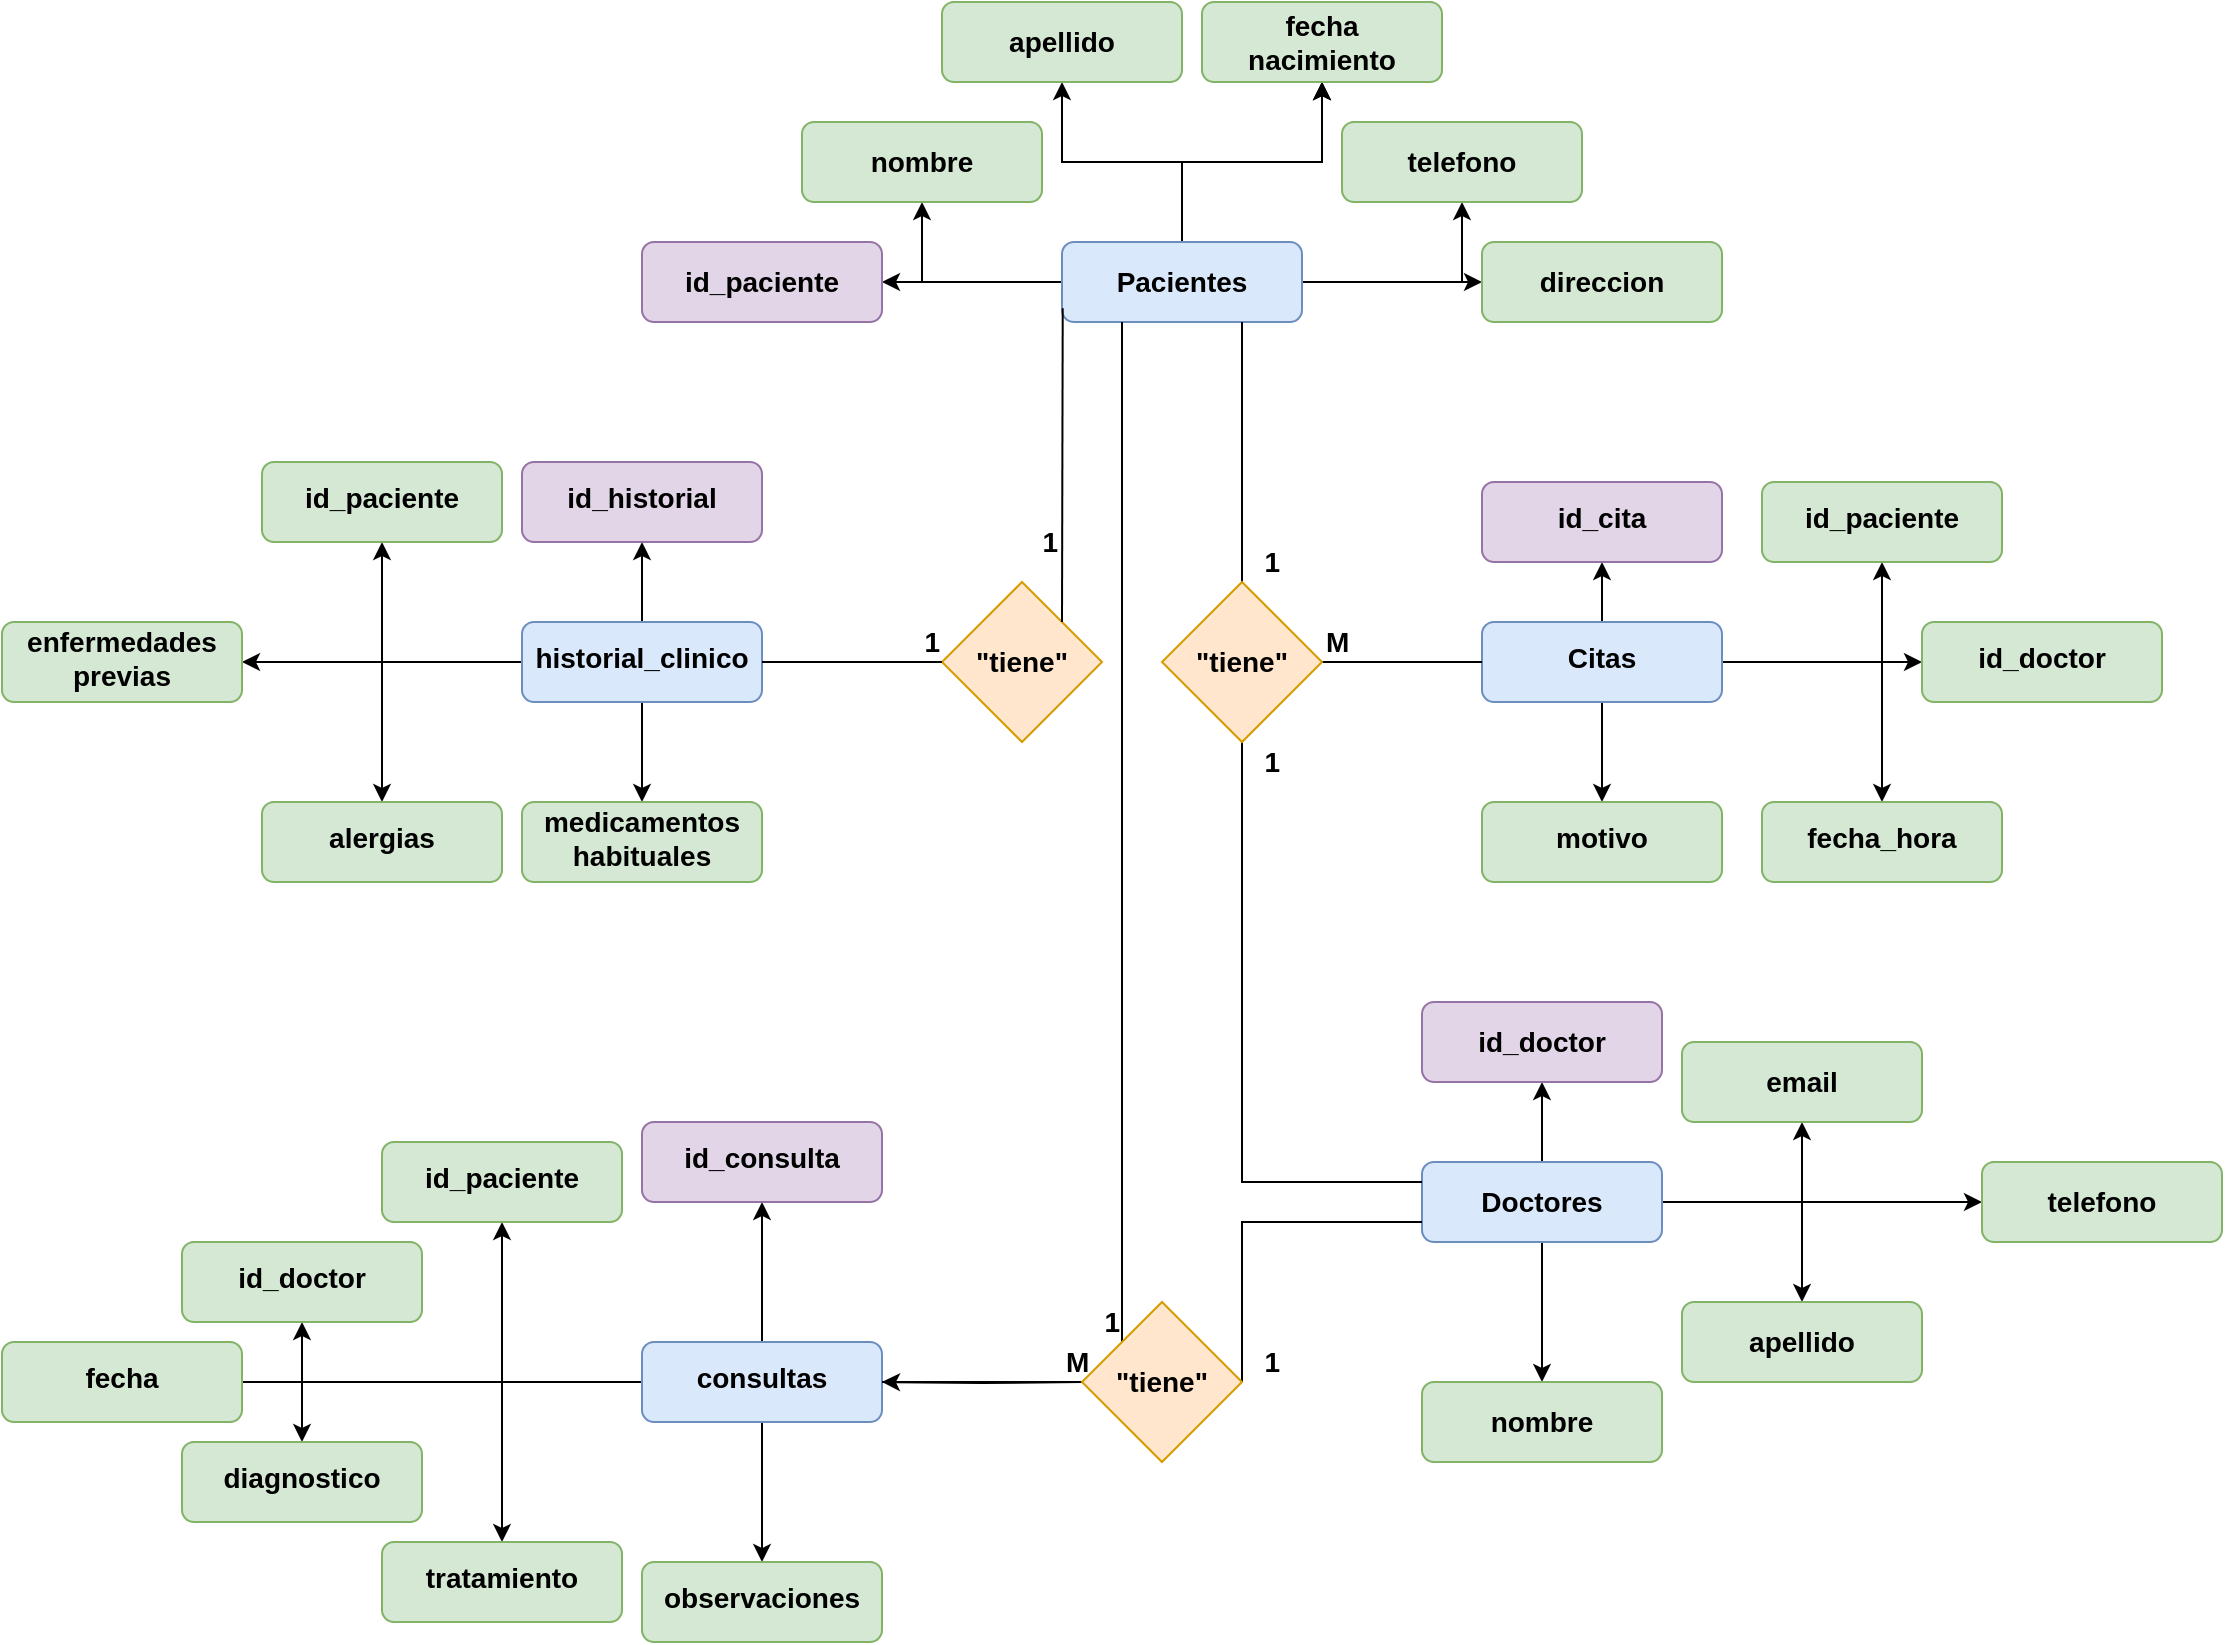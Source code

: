 <mxfile version="24.8.3">
  <diagram id="C5RBs43oDa-KdzZeNtuy" name="Page-1">
    <mxGraphModel dx="1489" dy="944" grid="1" gridSize="10" guides="1" tooltips="1" connect="1" arrows="1" fold="1" page="1" pageScale="1" pageWidth="1200" pageHeight="1920" math="0" shadow="0">
      <root>
        <mxCell id="WIyWlLk6GJQsqaUBKTNV-0" />
        <mxCell id="WIyWlLk6GJQsqaUBKTNV-1" parent="WIyWlLk6GJQsqaUBKTNV-0" />
        <mxCell id="WtuqhDMMWouuSi5TqvXi-1" value="" style="edgeStyle=orthogonalEdgeStyle;rounded=0;orthogonalLoop=1;jettySize=auto;fontStyle=1;fontSize=14;labelBorderColor=none;textShadow=0;html=1;" edge="1" parent="WIyWlLk6GJQsqaUBKTNV-1" source="WIyWlLk6GJQsqaUBKTNV-3" target="WtuqhDMMWouuSi5TqvXi-0">
          <mxGeometry relative="1" as="geometry" />
        </mxCell>
        <mxCell id="WtuqhDMMWouuSi5TqvXi-3" value="" style="edgeStyle=orthogonalEdgeStyle;rounded=0;orthogonalLoop=1;jettySize=auto;fontStyle=1;fontSize=14;labelBorderColor=none;textShadow=0;html=1;" edge="1" parent="WIyWlLk6GJQsqaUBKTNV-1" source="WIyWlLk6GJQsqaUBKTNV-3" target="WtuqhDMMWouuSi5TqvXi-2">
          <mxGeometry relative="1" as="geometry" />
        </mxCell>
        <mxCell id="WtuqhDMMWouuSi5TqvXi-5" value="" style="edgeStyle=orthogonalEdgeStyle;rounded=0;orthogonalLoop=1;jettySize=auto;fontStyle=1;fontSize=14;labelBorderColor=none;textShadow=0;html=1;" edge="1" parent="WIyWlLk6GJQsqaUBKTNV-1" source="WIyWlLk6GJQsqaUBKTNV-3" target="WtuqhDMMWouuSi5TqvXi-4">
          <mxGeometry relative="1" as="geometry" />
        </mxCell>
        <mxCell id="WtuqhDMMWouuSi5TqvXi-7" value="" style="edgeStyle=orthogonalEdgeStyle;rounded=0;orthogonalLoop=1;jettySize=auto;fontStyle=1;fontSize=14;labelBorderColor=none;textShadow=0;html=1;" edge="1" parent="WIyWlLk6GJQsqaUBKTNV-1" source="WIyWlLk6GJQsqaUBKTNV-3" target="WtuqhDMMWouuSi5TqvXi-6">
          <mxGeometry relative="1" as="geometry" />
        </mxCell>
        <mxCell id="WtuqhDMMWouuSi5TqvXi-9" value="" style="edgeStyle=orthogonalEdgeStyle;rounded=0;orthogonalLoop=1;jettySize=auto;fontStyle=1;fontSize=14;labelBorderColor=none;textShadow=0;html=1;" edge="1" parent="WIyWlLk6GJQsqaUBKTNV-1" source="WIyWlLk6GJQsqaUBKTNV-3" target="WtuqhDMMWouuSi5TqvXi-8">
          <mxGeometry relative="1" as="geometry" />
        </mxCell>
        <mxCell id="WtuqhDMMWouuSi5TqvXi-10" value="" style="edgeStyle=orthogonalEdgeStyle;rounded=0;orthogonalLoop=1;jettySize=auto;fontStyle=1;fontSize=14;labelBorderColor=none;textShadow=0;html=1;" edge="1" parent="WIyWlLk6GJQsqaUBKTNV-1" source="WIyWlLk6GJQsqaUBKTNV-3" target="WtuqhDMMWouuSi5TqvXi-8">
          <mxGeometry relative="1" as="geometry" />
        </mxCell>
        <mxCell id="WtuqhDMMWouuSi5TqvXi-11" value="" style="edgeStyle=orthogonalEdgeStyle;rounded=0;orthogonalLoop=1;jettySize=auto;fontStyle=1;fontSize=14;labelBorderColor=none;textShadow=0;html=1;" edge="1" parent="WIyWlLk6GJQsqaUBKTNV-1" source="WIyWlLk6GJQsqaUBKTNV-3" target="WtuqhDMMWouuSi5TqvXi-8">
          <mxGeometry relative="1" as="geometry" />
        </mxCell>
        <mxCell id="WtuqhDMMWouuSi5TqvXi-13" value="" style="edgeStyle=orthogonalEdgeStyle;rounded=0;orthogonalLoop=1;jettySize=auto;fontStyle=1;fontSize=14;labelBorderColor=none;textShadow=0;html=1;" edge="1" parent="WIyWlLk6GJQsqaUBKTNV-1" source="WIyWlLk6GJQsqaUBKTNV-3" target="WtuqhDMMWouuSi5TqvXi-12">
          <mxGeometry relative="1" as="geometry" />
        </mxCell>
        <mxCell id="WIyWlLk6GJQsqaUBKTNV-3" value="Pacientes" style="rounded=1;fontSize=14;glass=0;strokeWidth=1;shadow=0;fillColor=#dae8fc;strokeColor=#6c8ebf;fontStyle=1;labelBorderColor=none;textShadow=0;whiteSpace=wrap;html=1;" parent="WIyWlLk6GJQsqaUBKTNV-1" vertex="1">
          <mxGeometry x="550" y="160" width="120" height="40" as="geometry" />
        </mxCell>
        <mxCell id="WtuqhDMMWouuSi5TqvXi-0" value=" id_paciente" style="rounded=1;fontSize=14;glass=0;strokeWidth=1;shadow=0;fillColor=#e1d5e7;strokeColor=#9673a6;fontStyle=1;labelBorderColor=none;textShadow=0;whiteSpace=wrap;html=1;" vertex="1" parent="WIyWlLk6GJQsqaUBKTNV-1">
          <mxGeometry x="340" y="160" width="120" height="40" as="geometry" />
        </mxCell>
        <mxCell id="WtuqhDMMWouuSi5TqvXi-2" value="nombre" style="rounded=1;fontSize=14;glass=0;strokeWidth=1;shadow=0;fillColor=#d5e8d4;strokeColor=#82b366;fontStyle=1;labelBorderColor=none;textShadow=0;whiteSpace=wrap;html=1;" vertex="1" parent="WIyWlLk6GJQsqaUBKTNV-1">
          <mxGeometry x="420" y="100" width="120" height="40" as="geometry" />
        </mxCell>
        <mxCell id="WtuqhDMMWouuSi5TqvXi-4" value="telefono" style="rounded=1;fontSize=14;glass=0;strokeWidth=1;shadow=0;fillColor=#d5e8d4;strokeColor=#82b366;fontStyle=1;labelBorderColor=none;textShadow=0;whiteSpace=wrap;html=1;" vertex="1" parent="WIyWlLk6GJQsqaUBKTNV-1">
          <mxGeometry x="690" y="100" width="120" height="40" as="geometry" />
        </mxCell>
        <mxCell id="WtuqhDMMWouuSi5TqvXi-6" value="direccion" style="rounded=1;fontSize=14;glass=0;strokeWidth=1;shadow=0;fillColor=#d5e8d4;strokeColor=#82b366;fontStyle=1;labelBorderColor=none;textShadow=0;whiteSpace=wrap;html=1;" vertex="1" parent="WIyWlLk6GJQsqaUBKTNV-1">
          <mxGeometry x="760" y="160" width="120" height="40" as="geometry" />
        </mxCell>
        <mxCell id="WtuqhDMMWouuSi5TqvXi-8" value="fecha&lt;div&gt;nacimiento&lt;/div&gt;" style="rounded=1;fontSize=14;glass=0;strokeWidth=1;shadow=0;fillColor=#d5e8d4;strokeColor=#82b366;fontStyle=1;labelBorderColor=none;textShadow=0;whiteSpace=wrap;html=1;" vertex="1" parent="WIyWlLk6GJQsqaUBKTNV-1">
          <mxGeometry x="620" y="40" width="120" height="40" as="geometry" />
        </mxCell>
        <mxCell id="WtuqhDMMWouuSi5TqvXi-12" value="apellido" style="rounded=1;fontSize=14;glass=0;strokeWidth=1;shadow=0;fillColor=#d5e8d4;strokeColor=#82b366;fontStyle=1;labelBorderColor=none;textShadow=0;whiteSpace=wrap;html=1;" vertex="1" parent="WIyWlLk6GJQsqaUBKTNV-1">
          <mxGeometry x="490" y="40" width="120" height="40" as="geometry" />
        </mxCell>
        <mxCell id="WtuqhDMMWouuSi5TqvXi-22" value="" style="edgeStyle=orthogonalEdgeStyle;rounded=0;orthogonalLoop=1;jettySize=auto;fontStyle=1;fontSize=14;labelBorderColor=none;textShadow=0;html=1;" edge="1" parent="WIyWlLk6GJQsqaUBKTNV-1" source="WtuqhDMMWouuSi5TqvXi-18" target="WtuqhDMMWouuSi5TqvXi-21">
          <mxGeometry relative="1" as="geometry" />
        </mxCell>
        <mxCell id="WtuqhDMMWouuSi5TqvXi-24" value="" style="edgeStyle=orthogonalEdgeStyle;rounded=0;orthogonalLoop=1;jettySize=auto;fontStyle=1;fontSize=14;labelBorderColor=none;textShadow=0;html=1;" edge="1" parent="WIyWlLk6GJQsqaUBKTNV-1" source="WtuqhDMMWouuSi5TqvXi-18" target="WtuqhDMMWouuSi5TqvXi-23">
          <mxGeometry relative="1" as="geometry" />
        </mxCell>
        <mxCell id="WtuqhDMMWouuSi5TqvXi-26" value="" style="edgeStyle=orthogonalEdgeStyle;rounded=0;orthogonalLoop=1;jettySize=auto;fontStyle=1;fontSize=14;labelBorderColor=none;textShadow=0;html=1;" edge="1" parent="WIyWlLk6GJQsqaUBKTNV-1" source="WtuqhDMMWouuSi5TqvXi-18" target="WtuqhDMMWouuSi5TqvXi-25">
          <mxGeometry relative="1" as="geometry" />
        </mxCell>
        <mxCell id="WtuqhDMMWouuSi5TqvXi-28" value="" style="edgeStyle=orthogonalEdgeStyle;rounded=0;orthogonalLoop=1;jettySize=auto;fontStyle=1;fontSize=14;labelBorderColor=none;textShadow=0;html=1;" edge="1" parent="WIyWlLk6GJQsqaUBKTNV-1" source="WtuqhDMMWouuSi5TqvXi-18" target="WtuqhDMMWouuSi5TqvXi-27">
          <mxGeometry relative="1" as="geometry" />
        </mxCell>
        <mxCell id="WtuqhDMMWouuSi5TqvXi-30" value="" style="edgeStyle=orthogonalEdgeStyle;rounded=0;orthogonalLoop=1;jettySize=auto;fontStyle=1;fontSize=14;labelBorderColor=none;textShadow=0;html=1;" edge="1" parent="WIyWlLk6GJQsqaUBKTNV-1" source="WtuqhDMMWouuSi5TqvXi-18" target="WtuqhDMMWouuSi5TqvXi-29">
          <mxGeometry relative="1" as="geometry" />
        </mxCell>
        <mxCell id="WtuqhDMMWouuSi5TqvXi-18" value="Citas" style="rounded=1;fillColor=#dae8fc;strokeColor=#6c8ebf;shadow=0;strokeWidth=1;spacing=6;spacingTop=-4;fontStyle=1;fontSize=14;labelBorderColor=none;textShadow=0;whiteSpace=wrap;html=1;" vertex="1" parent="WIyWlLk6GJQsqaUBKTNV-1">
          <mxGeometry x="760" y="350" width="120" height="40" as="geometry" />
        </mxCell>
        <mxCell id="WtuqhDMMWouuSi5TqvXi-21" value="id_cita" style="rounded=1;fillColor=#e1d5e7;strokeColor=#9673a6;shadow=0;strokeWidth=1;spacing=6;spacingTop=-4;fontStyle=1;fontSize=14;labelBorderColor=none;textShadow=0;whiteSpace=wrap;html=1;" vertex="1" parent="WIyWlLk6GJQsqaUBKTNV-1">
          <mxGeometry x="760" y="280" width="120" height="40" as="geometry" />
        </mxCell>
        <mxCell id="WtuqhDMMWouuSi5TqvXi-23" value="motivo" style="rounded=1;fillColor=#d5e8d4;strokeColor=#82b366;shadow=0;strokeWidth=1;spacing=6;spacingTop=-4;fontStyle=1;fontSize=14;labelBorderColor=none;textShadow=0;whiteSpace=wrap;html=1;" vertex="1" parent="WIyWlLk6GJQsqaUBKTNV-1">
          <mxGeometry x="760" y="440" width="120" height="40" as="geometry" />
        </mxCell>
        <mxCell id="WtuqhDMMWouuSi5TqvXi-25" value="fecha_hora" style="rounded=1;fillColor=#d5e8d4;strokeColor=#82b366;shadow=0;strokeWidth=1;spacing=6;spacingTop=-4;fontStyle=1;fontSize=14;labelBorderColor=none;textShadow=0;whiteSpace=wrap;html=1;" vertex="1" parent="WIyWlLk6GJQsqaUBKTNV-1">
          <mxGeometry x="900" y="440" width="120" height="40" as="geometry" />
        </mxCell>
        <mxCell id="WtuqhDMMWouuSi5TqvXi-27" value="id_doctor" style="rounded=1;fillColor=#d5e8d4;strokeColor=#82b366;shadow=0;strokeWidth=1;spacing=6;spacingTop=-4;fontStyle=1;fontSize=14;labelBorderColor=none;textShadow=0;whiteSpace=wrap;html=1;" vertex="1" parent="WIyWlLk6GJQsqaUBKTNV-1">
          <mxGeometry x="980" y="350" width="120" height="40" as="geometry" />
        </mxCell>
        <mxCell id="WtuqhDMMWouuSi5TqvXi-29" value="id_paciente" style="rounded=1;fillColor=#d5e8d4;strokeColor=#82b366;shadow=0;strokeWidth=1;spacing=6;spacingTop=-4;fontStyle=1;fontSize=14;labelBorderColor=none;textShadow=0;whiteSpace=wrap;html=1;" vertex="1" parent="WIyWlLk6GJQsqaUBKTNV-1">
          <mxGeometry x="900" y="280" width="120" height="40" as="geometry" />
        </mxCell>
        <mxCell id="WtuqhDMMWouuSi5TqvXi-34" value="" style="edgeStyle=orthogonalEdgeStyle;rounded=0;orthogonalLoop=1;jettySize=auto;fontStyle=1;fontSize=14;labelBorderColor=none;textShadow=0;html=1;" edge="1" parent="WIyWlLk6GJQsqaUBKTNV-1" source="WtuqhDMMWouuSi5TqvXi-31" target="WtuqhDMMWouuSi5TqvXi-33">
          <mxGeometry relative="1" as="geometry" />
        </mxCell>
        <mxCell id="WtuqhDMMWouuSi5TqvXi-36" value="" style="edgeStyle=orthogonalEdgeStyle;rounded=0;orthogonalLoop=1;jettySize=auto;fontStyle=1;fontSize=14;labelBorderColor=none;textShadow=0;html=1;" edge="1" parent="WIyWlLk6GJQsqaUBKTNV-1" source="WtuqhDMMWouuSi5TqvXi-31" target="WtuqhDMMWouuSi5TqvXi-35">
          <mxGeometry relative="1" as="geometry" />
        </mxCell>
        <mxCell id="WtuqhDMMWouuSi5TqvXi-38" value="" style="edgeStyle=orthogonalEdgeStyle;rounded=0;orthogonalLoop=1;jettySize=auto;fontStyle=1;fontSize=14;labelBorderColor=none;textShadow=0;html=1;" edge="1" parent="WIyWlLk6GJQsqaUBKTNV-1" source="WtuqhDMMWouuSi5TqvXi-31" target="WtuqhDMMWouuSi5TqvXi-37">
          <mxGeometry relative="1" as="geometry" />
        </mxCell>
        <mxCell id="WtuqhDMMWouuSi5TqvXi-40" value="" style="edgeStyle=orthogonalEdgeStyle;rounded=0;orthogonalLoop=1;jettySize=auto;fontStyle=1;fontSize=14;labelBorderColor=none;textShadow=0;html=1;" edge="1" parent="WIyWlLk6GJQsqaUBKTNV-1" source="WtuqhDMMWouuSi5TqvXi-31" target="WtuqhDMMWouuSi5TqvXi-39">
          <mxGeometry relative="1" as="geometry" />
        </mxCell>
        <mxCell id="WtuqhDMMWouuSi5TqvXi-42" value="" style="edgeStyle=orthogonalEdgeStyle;rounded=0;orthogonalLoop=1;jettySize=auto;fontStyle=1;fontSize=14;labelBorderColor=none;textShadow=0;html=1;" edge="1" parent="WIyWlLk6GJQsqaUBKTNV-1" source="WtuqhDMMWouuSi5TqvXi-31" target="WtuqhDMMWouuSi5TqvXi-41">
          <mxGeometry relative="1" as="geometry" />
        </mxCell>
        <mxCell id="WtuqhDMMWouuSi5TqvXi-31" value="historial_clinico" style="rounded=1;fillColor=#dae8fc;strokeColor=#6c8ebf;shadow=0;strokeWidth=1;spacing=6;spacingTop=-4;fontStyle=1;fontSize=14;labelBorderColor=none;textShadow=0;whiteSpace=wrap;html=1;" vertex="1" parent="WIyWlLk6GJQsqaUBKTNV-1">
          <mxGeometry x="280" y="350" width="120" height="40" as="geometry" />
        </mxCell>
        <mxCell id="WtuqhDMMWouuSi5TqvXi-33" value="id_historial" style="rounded=1;fillColor=#e1d5e7;strokeColor=#9673a6;shadow=0;strokeWidth=1;spacing=6;spacingTop=-4;fontStyle=1;fontSize=14;labelBorderColor=none;textShadow=0;whiteSpace=wrap;html=1;" vertex="1" parent="WIyWlLk6GJQsqaUBKTNV-1">
          <mxGeometry x="280" y="270" width="120" height="40" as="geometry" />
        </mxCell>
        <mxCell id="WtuqhDMMWouuSi5TqvXi-35" value="id_paciente" style="rounded=1;fillColor=#d5e8d4;strokeColor=#82b366;shadow=0;strokeWidth=1;spacing=6;spacingTop=-4;fontStyle=1;fontSize=14;labelBorderColor=none;textShadow=0;whiteSpace=wrap;html=1;" vertex="1" parent="WIyWlLk6GJQsqaUBKTNV-1">
          <mxGeometry x="150" y="270" width="120" height="40" as="geometry" />
        </mxCell>
        <mxCell id="WtuqhDMMWouuSi5TqvXi-37" value="alergias" style="rounded=1;fillColor=#d5e8d4;strokeColor=#82b366;shadow=0;strokeWidth=1;spacing=6;spacingTop=-4;fontStyle=1;fontSize=14;labelBorderColor=none;textShadow=0;whiteSpace=wrap;html=1;" vertex="1" parent="WIyWlLk6GJQsqaUBKTNV-1">
          <mxGeometry x="150" y="440" width="120" height="40" as="geometry" />
        </mxCell>
        <mxCell id="WtuqhDMMWouuSi5TqvXi-39" value="medicamentos&lt;br&gt;habituales" style="rounded=1;fillColor=#d5e8d4;strokeColor=#82b366;shadow=0;strokeWidth=1;spacing=6;spacingTop=-4;fontStyle=1;fontSize=14;labelBorderColor=none;textShadow=0;whiteSpace=wrap;html=1;" vertex="1" parent="WIyWlLk6GJQsqaUBKTNV-1">
          <mxGeometry x="280" y="440" width="120" height="40" as="geometry" />
        </mxCell>
        <mxCell id="WtuqhDMMWouuSi5TqvXi-41" value="enfermedades&lt;br&gt;previas" style="rounded=1;fillColor=#d5e8d4;strokeColor=#82b366;shadow=0;strokeWidth=1;spacing=6;spacingTop=-4;fontStyle=1;fontSize=14;labelBorderColor=none;textShadow=0;whiteSpace=wrap;html=1;" vertex="1" parent="WIyWlLk6GJQsqaUBKTNV-1">
          <mxGeometry x="20" y="350" width="120" height="40" as="geometry" />
        </mxCell>
        <mxCell id="WtuqhDMMWouuSi5TqvXi-46" value="" style="edgeStyle=orthogonalEdgeStyle;rounded=0;orthogonalLoop=1;jettySize=auto;fontStyle=1;fontSize=14;labelBorderColor=none;textShadow=0;html=1;" edge="1" parent="WIyWlLk6GJQsqaUBKTNV-1" source="WtuqhDMMWouuSi5TqvXi-43" target="WtuqhDMMWouuSi5TqvXi-45">
          <mxGeometry relative="1" as="geometry" />
        </mxCell>
        <mxCell id="WtuqhDMMWouuSi5TqvXi-48" value="" style="edgeStyle=orthogonalEdgeStyle;rounded=0;orthogonalLoop=1;jettySize=auto;fontStyle=1;fontSize=14;labelBorderColor=none;textShadow=0;html=1;" edge="1" parent="WIyWlLk6GJQsqaUBKTNV-1" source="WtuqhDMMWouuSi5TqvXi-43" target="WtuqhDMMWouuSi5TqvXi-47">
          <mxGeometry relative="1" as="geometry" />
        </mxCell>
        <mxCell id="WtuqhDMMWouuSi5TqvXi-50" value="" style="edgeStyle=orthogonalEdgeStyle;rounded=0;orthogonalLoop=1;jettySize=auto;fontStyle=1;fontSize=14;labelBorderColor=none;textShadow=0;html=1;" edge="1" parent="WIyWlLk6GJQsqaUBKTNV-1" source="WtuqhDMMWouuSi5TqvXi-43" target="WtuqhDMMWouuSi5TqvXi-49">
          <mxGeometry relative="1" as="geometry" />
        </mxCell>
        <mxCell id="WtuqhDMMWouuSi5TqvXi-53" value="" style="edgeStyle=orthogonalEdgeStyle;rounded=0;orthogonalLoop=1;jettySize=auto;fontStyle=1;fontSize=14;labelBorderColor=none;textShadow=0;html=1;" edge="1" parent="WIyWlLk6GJQsqaUBKTNV-1" source="WtuqhDMMWouuSi5TqvXi-43" target="WtuqhDMMWouuSi5TqvXi-52">
          <mxGeometry relative="1" as="geometry" />
        </mxCell>
        <mxCell id="WtuqhDMMWouuSi5TqvXi-55" value="" style="edgeStyle=orthogonalEdgeStyle;rounded=0;orthogonalLoop=1;jettySize=auto;fontStyle=1;fontSize=14;labelBorderColor=none;textShadow=0;html=1;" edge="1" parent="WIyWlLk6GJQsqaUBKTNV-1" source="WtuqhDMMWouuSi5TqvXi-43" target="WtuqhDMMWouuSi5TqvXi-54">
          <mxGeometry relative="1" as="geometry" />
        </mxCell>
        <mxCell id="WtuqhDMMWouuSi5TqvXi-57" value="" style="edgeStyle=orthogonalEdgeStyle;rounded=0;orthogonalLoop=1;jettySize=auto;fontStyle=1;fontSize=14;labelBorderColor=none;textShadow=0;html=1;" edge="1" parent="WIyWlLk6GJQsqaUBKTNV-1" source="WtuqhDMMWouuSi5TqvXi-43" target="WtuqhDMMWouuSi5TqvXi-56">
          <mxGeometry relative="1" as="geometry" />
        </mxCell>
        <mxCell id="WtuqhDMMWouuSi5TqvXi-59" value="" style="edgeStyle=orthogonalEdgeStyle;rounded=0;orthogonalLoop=1;jettySize=auto;fontStyle=1;fontSize=14;labelBorderColor=none;textShadow=0;html=1;" edge="1" parent="WIyWlLk6GJQsqaUBKTNV-1" source="WtuqhDMMWouuSi5TqvXi-43">
          <mxGeometry relative="1" as="geometry">
            <mxPoint x="120" y="730" as="targetPoint" />
          </mxGeometry>
        </mxCell>
        <mxCell id="WtuqhDMMWouuSi5TqvXi-43" value="consultas" style="rounded=1;shadow=0;strokeWidth=1;spacing=6;spacingTop=-4;fillColor=#dae8fc;strokeColor=#6c8ebf;fontStyle=1;fontSize=14;labelBorderColor=none;textShadow=0;whiteSpace=wrap;html=1;" vertex="1" parent="WIyWlLk6GJQsqaUBKTNV-1">
          <mxGeometry x="340" y="710" width="120" height="40" as="geometry" />
        </mxCell>
        <mxCell id="WtuqhDMMWouuSi5TqvXi-45" value="id_doctor" style="rounded=1;shadow=0;strokeWidth=1;spacing=6;spacingTop=-4;fillColor=#d5e8d4;strokeColor=#82b366;fontStyle=1;fontSize=14;labelBorderColor=none;textShadow=0;whiteSpace=wrap;html=1;" vertex="1" parent="WIyWlLk6GJQsqaUBKTNV-1">
          <mxGeometry x="110" y="660" width="120" height="40" as="geometry" />
        </mxCell>
        <mxCell id="WtuqhDMMWouuSi5TqvXi-47" value="id_paciente" style="rounded=1;shadow=0;strokeWidth=1;spacing=6;spacingTop=-4;fillColor=#d5e8d4;strokeColor=#82b366;fontStyle=1;fontSize=14;labelBorderColor=none;textShadow=0;whiteSpace=wrap;html=1;" vertex="1" parent="WIyWlLk6GJQsqaUBKTNV-1">
          <mxGeometry x="210" y="610" width="120" height="40" as="geometry" />
        </mxCell>
        <mxCell id="WtuqhDMMWouuSi5TqvXi-49" value="tratamiento" style="rounded=1;shadow=0;strokeWidth=1;spacing=6;spacingTop=-4;fillColor=#d5e8d4;strokeColor=#82b366;fontStyle=1;fontSize=14;labelBorderColor=none;textShadow=0;whiteSpace=wrap;html=1;" vertex="1" parent="WIyWlLk6GJQsqaUBKTNV-1">
          <mxGeometry x="210" y="810" width="120" height="40" as="geometry" />
        </mxCell>
        <mxCell id="WtuqhDMMWouuSi5TqvXi-52" value="diagnostico" style="rounded=1;shadow=0;strokeWidth=1;spacing=6;spacingTop=-4;fillColor=#d5e8d4;strokeColor=#82b366;fontStyle=1;fontSize=14;labelBorderColor=none;textShadow=0;whiteSpace=wrap;html=1;" vertex="1" parent="WIyWlLk6GJQsqaUBKTNV-1">
          <mxGeometry x="110" y="760" width="120" height="40" as="geometry" />
        </mxCell>
        <mxCell id="WtuqhDMMWouuSi5TqvXi-54" value="observaciones" style="rounded=1;shadow=0;strokeWidth=1;spacing=6;spacingTop=-4;fillColor=#d5e8d4;strokeColor=#82b366;fontStyle=1;fontSize=14;labelBorderColor=none;textShadow=0;whiteSpace=wrap;html=1;" vertex="1" parent="WIyWlLk6GJQsqaUBKTNV-1">
          <mxGeometry x="340" y="820" width="120" height="40" as="geometry" />
        </mxCell>
        <mxCell id="WtuqhDMMWouuSi5TqvXi-56" value="id_consulta" style="rounded=1;shadow=0;strokeWidth=1;spacing=6;spacingTop=-4;fillColor=#e1d5e7;strokeColor=#9673a6;fontStyle=1;fontSize=14;labelBorderColor=none;textShadow=0;whiteSpace=wrap;html=1;" vertex="1" parent="WIyWlLk6GJQsqaUBKTNV-1">
          <mxGeometry x="340" y="600" width="120" height="40" as="geometry" />
        </mxCell>
        <mxCell id="WtuqhDMMWouuSi5TqvXi-58" value="fecha" style="rounded=1;shadow=0;strokeWidth=1;spacing=6;spacingTop=-4;fillColor=#d5e8d4;strokeColor=#82b366;fontStyle=1;fontSize=14;labelBorderColor=none;textShadow=0;whiteSpace=wrap;html=1;" vertex="1" parent="WIyWlLk6GJQsqaUBKTNV-1">
          <mxGeometry x="20" y="710" width="120" height="40" as="geometry" />
        </mxCell>
        <mxCell id="WtuqhDMMWouuSi5TqvXi-61" value="" style="endArrow=none;rounded=0;exitX=0.75;exitY=1;exitDx=0;exitDy=0;entryX=0.5;entryY=0;entryDx=0;entryDy=0;fontStyle=1;fontSize=14;labelBorderColor=none;textShadow=0;html=1;" edge="1" parent="WIyWlLk6GJQsqaUBKTNV-1" source="WIyWlLk6GJQsqaUBKTNV-3" target="WtuqhDMMWouuSi5TqvXi-103">
          <mxGeometry relative="1" as="geometry">
            <mxPoint x="620" y="240" as="sourcePoint" />
            <mxPoint x="660" y="310" as="targetPoint" />
          </mxGeometry>
        </mxCell>
        <mxCell id="WtuqhDMMWouuSi5TqvXi-62" value="1" style="resizable=0;whiteSpace=wrap;align=right;verticalAlign=bottom;fontStyle=1;fontSize=14;labelBorderColor=none;textShadow=0;html=1;" connectable="0" vertex="1" parent="WtuqhDMMWouuSi5TqvXi-61">
          <mxGeometry x="1" relative="1" as="geometry">
            <mxPoint x="20" as="offset" />
          </mxGeometry>
        </mxCell>
        <mxCell id="WtuqhDMMWouuSi5TqvXi-63" value="" style="endArrow=none;rounded=0;entryX=0;entryY=0.5;entryDx=0;entryDy=0;exitX=1;exitY=0.5;exitDx=0;exitDy=0;fontStyle=1;fontSize=14;labelBorderColor=none;textShadow=0;html=1;" edge="1" parent="WIyWlLk6GJQsqaUBKTNV-1" source="WtuqhDMMWouuSi5TqvXi-103" target="WtuqhDMMWouuSi5TqvXi-18">
          <mxGeometry relative="1" as="geometry">
            <mxPoint x="690" y="370" as="sourcePoint" />
            <mxPoint x="670" y="410" as="targetPoint" />
          </mxGeometry>
        </mxCell>
        <mxCell id="WtuqhDMMWouuSi5TqvXi-64" value="M" style="resizable=0;whiteSpace=wrap;align=left;verticalAlign=bottom;fontStyle=1;fontSize=14;labelBorderColor=none;textShadow=0;html=1;" connectable="0" vertex="1" parent="WtuqhDMMWouuSi5TqvXi-63">
          <mxGeometry x="-1" relative="1" as="geometry" />
        </mxCell>
        <mxCell id="WtuqhDMMWouuSi5TqvXi-66" value="" style="edgeStyle=orthogonalEdgeStyle;rounded=0;orthogonalLoop=1;jettySize=auto;fontStyle=1;fontSize=14;labelBorderColor=none;textShadow=0;html=1;" edge="1" parent="WIyWlLk6GJQsqaUBKTNV-1" source="WtuqhDMMWouuSi5TqvXi-74" target="WtuqhDMMWouuSi5TqvXi-75">
          <mxGeometry relative="1" as="geometry" />
        </mxCell>
        <mxCell id="WtuqhDMMWouuSi5TqvXi-67" value="" style="edgeStyle=orthogonalEdgeStyle;rounded=0;orthogonalLoop=1;jettySize=auto;fontStyle=1;fontSize=14;labelBorderColor=none;textShadow=0;html=1;" edge="1" parent="WIyWlLk6GJQsqaUBKTNV-1" source="WtuqhDMMWouuSi5TqvXi-74" target="WtuqhDMMWouuSi5TqvXi-76">
          <mxGeometry relative="1" as="geometry" />
        </mxCell>
        <mxCell id="WtuqhDMMWouuSi5TqvXi-68" value="" style="edgeStyle=orthogonalEdgeStyle;rounded=0;orthogonalLoop=1;jettySize=auto;fontStyle=1;fontSize=14;labelBorderColor=none;textShadow=0;html=1;" edge="1" parent="WIyWlLk6GJQsqaUBKTNV-1" source="WtuqhDMMWouuSi5TqvXi-74" target="WtuqhDMMWouuSi5TqvXi-77">
          <mxGeometry relative="1" as="geometry" />
        </mxCell>
        <mxCell id="WtuqhDMMWouuSi5TqvXi-69" value="" style="edgeStyle=orthogonalEdgeStyle;rounded=0;orthogonalLoop=1;jettySize=auto;fontStyle=1;fontSize=14;labelBorderColor=none;textShadow=0;html=1;" edge="1" parent="WIyWlLk6GJQsqaUBKTNV-1" source="WtuqhDMMWouuSi5TqvXi-74" target="WtuqhDMMWouuSi5TqvXi-78">
          <mxGeometry relative="1" as="geometry" />
        </mxCell>
        <mxCell id="WtuqhDMMWouuSi5TqvXi-73" value="" style="edgeStyle=orthogonalEdgeStyle;rounded=0;orthogonalLoop=1;jettySize=auto;fontStyle=1;fontSize=14;labelBorderColor=none;textShadow=0;html=1;" edge="1" parent="WIyWlLk6GJQsqaUBKTNV-1" source="WtuqhDMMWouuSi5TqvXi-74" target="WtuqhDMMWouuSi5TqvXi-80">
          <mxGeometry relative="1" as="geometry" />
        </mxCell>
        <mxCell id="WtuqhDMMWouuSi5TqvXi-74" value="Doctores" style="rounded=1;fontSize=14;glass=0;strokeWidth=1;shadow=0;fillColor=#dae8fc;strokeColor=#6c8ebf;fontStyle=1;labelBorderColor=none;textShadow=0;whiteSpace=wrap;html=1;" vertex="1" parent="WIyWlLk6GJQsqaUBKTNV-1">
          <mxGeometry x="730" y="620" width="120" height="40" as="geometry" />
        </mxCell>
        <mxCell id="WtuqhDMMWouuSi5TqvXi-75" value=" id_doctor" style="rounded=1;fontSize=14;glass=0;strokeWidth=1;shadow=0;fillColor=#e1d5e7;strokeColor=#9673a6;fontStyle=1;labelBorderColor=none;textShadow=0;whiteSpace=wrap;html=1;" vertex="1" parent="WIyWlLk6GJQsqaUBKTNV-1">
          <mxGeometry x="730" y="540" width="120" height="40" as="geometry" />
        </mxCell>
        <mxCell id="WtuqhDMMWouuSi5TqvXi-76" value="nombre" style="rounded=1;fontSize=14;glass=0;strokeWidth=1;shadow=0;fillColor=#d5e8d4;strokeColor=#82b366;fontStyle=1;labelBorderColor=none;textShadow=0;whiteSpace=wrap;html=1;" vertex="1" parent="WIyWlLk6GJQsqaUBKTNV-1">
          <mxGeometry x="730" y="730" width="120" height="40" as="geometry" />
        </mxCell>
        <mxCell id="WtuqhDMMWouuSi5TqvXi-77" value="telefono" style="rounded=1;fontSize=14;glass=0;strokeWidth=1;shadow=0;fillColor=#d5e8d4;strokeColor=#82b366;fontStyle=1;labelBorderColor=none;textShadow=0;whiteSpace=wrap;html=1;" vertex="1" parent="WIyWlLk6GJQsqaUBKTNV-1">
          <mxGeometry x="1010" y="620" width="120" height="40" as="geometry" />
        </mxCell>
        <mxCell id="WtuqhDMMWouuSi5TqvXi-78" value="email" style="rounded=1;fontSize=14;glass=0;strokeWidth=1;shadow=0;fillColor=#d5e8d4;strokeColor=#82b366;fontStyle=1;labelBorderColor=none;textShadow=0;whiteSpace=wrap;html=1;" vertex="1" parent="WIyWlLk6GJQsqaUBKTNV-1">
          <mxGeometry x="860" y="560" width="120" height="40" as="geometry" />
        </mxCell>
        <mxCell id="WtuqhDMMWouuSi5TqvXi-80" value="apellido" style="rounded=1;fontSize=14;glass=0;strokeWidth=1;shadow=0;fillColor=#d5e8d4;strokeColor=#82b366;fontStyle=1;labelBorderColor=none;textShadow=0;whiteSpace=wrap;html=1;" vertex="1" parent="WIyWlLk6GJQsqaUBKTNV-1">
          <mxGeometry x="860" y="690" width="120" height="40" as="geometry" />
        </mxCell>
        <mxCell id="WtuqhDMMWouuSi5TqvXi-85" value="" style="endArrow=none;rounded=0;exitX=0;exitY=0.25;exitDx=0;exitDy=0;entryX=0.5;entryY=1;entryDx=0;entryDy=0;fontStyle=1;fontSize=14;labelBorderColor=none;textShadow=0;html=1;" edge="1" parent="WIyWlLk6GJQsqaUBKTNV-1" source="WtuqhDMMWouuSi5TqvXi-74" target="WtuqhDMMWouuSi5TqvXi-103">
          <mxGeometry relative="1" as="geometry">
            <mxPoint x="720" y="640" as="sourcePoint" />
            <mxPoint x="660" y="440" as="targetPoint" />
            <Array as="points">
              <mxPoint x="640" y="630" />
            </Array>
          </mxGeometry>
        </mxCell>
        <mxCell id="WtuqhDMMWouuSi5TqvXi-86" value="1" style="resizable=0;whiteSpace=wrap;align=right;verticalAlign=bottom;fontStyle=1;fontSize=14;labelBorderColor=none;textShadow=0;html=1;" connectable="0" vertex="1" parent="WtuqhDMMWouuSi5TqvXi-85">
          <mxGeometry x="1" relative="1" as="geometry">
            <mxPoint x="20" y="20" as="offset" />
          </mxGeometry>
        </mxCell>
        <mxCell id="WtuqhDMMWouuSi5TqvXi-95" value="" style="edgeStyle=orthogonalEdgeStyle;rounded=0;orthogonalLoop=1;jettySize=auto;fontStyle=1;fontSize=14;labelBorderColor=none;textShadow=0;html=1;" edge="1" parent="WIyWlLk6GJQsqaUBKTNV-1" target="WtuqhDMMWouuSi5TqvXi-43">
          <mxGeometry relative="1" as="geometry">
            <mxPoint x="560" y="730" as="sourcePoint" />
          </mxGeometry>
        </mxCell>
        <mxCell id="WtuqhDMMWouuSi5TqvXi-89" value="" style="endArrow=none;rounded=0;exitX=0;exitY=0.75;exitDx=0;exitDy=0;entryX=1;entryY=0.5;entryDx=0;entryDy=0;fontStyle=1;fontSize=14;labelBorderColor=none;textShadow=0;html=1;" edge="1" parent="WIyWlLk6GJQsqaUBKTNV-1" source="WtuqhDMMWouuSi5TqvXi-74" target="WtuqhDMMWouuSi5TqvXi-104">
          <mxGeometry relative="1" as="geometry">
            <mxPoint x="720" y="660" as="sourcePoint" />
            <mxPoint x="650" y="730" as="targetPoint" />
            <Array as="points">
              <mxPoint x="640" y="650" />
            </Array>
          </mxGeometry>
        </mxCell>
        <mxCell id="WtuqhDMMWouuSi5TqvXi-90" value="1" style="resizable=0;whiteSpace=wrap;align=right;verticalAlign=bottom;fontStyle=1;fontSize=14;labelBorderColor=none;textShadow=0;html=1;" connectable="0" vertex="1" parent="WtuqhDMMWouuSi5TqvXi-89">
          <mxGeometry x="1" relative="1" as="geometry">
            <mxPoint x="20" as="offset" />
          </mxGeometry>
        </mxCell>
        <mxCell id="WtuqhDMMWouuSi5TqvXi-91" value="" style="endArrow=none;rounded=0;entryX=1;entryY=0.5;entryDx=0;entryDy=0;exitX=0;exitY=0.5;exitDx=0;exitDy=0;fontStyle=1;fontSize=14;labelBorderColor=none;textShadow=0;html=1;" edge="1" parent="WIyWlLk6GJQsqaUBKTNV-1" source="WtuqhDMMWouuSi5TqvXi-104" target="WtuqhDMMWouuSi5TqvXi-43">
          <mxGeometry relative="1" as="geometry">
            <mxPoint x="540" y="740" as="sourcePoint" />
            <mxPoint x="490" y="710" as="targetPoint" />
          </mxGeometry>
        </mxCell>
        <mxCell id="WtuqhDMMWouuSi5TqvXi-92" value="M" style="resizable=0;whiteSpace=wrap;align=left;verticalAlign=bottom;fontStyle=1;fontSize=14;labelBorderColor=none;textShadow=0;html=1;" connectable="0" vertex="1" parent="WtuqhDMMWouuSi5TqvXi-91">
          <mxGeometry x="-1" relative="1" as="geometry">
            <mxPoint x="-10" as="offset" />
          </mxGeometry>
        </mxCell>
        <mxCell id="WtuqhDMMWouuSi5TqvXi-96" value="" style="endArrow=none;rounded=0;exitX=0.25;exitY=1;exitDx=0;exitDy=0;entryX=0;entryY=0;entryDx=0;entryDy=0;fontStyle=1;fontSize=14;labelBorderColor=none;textShadow=0;html=1;" edge="1" parent="WIyWlLk6GJQsqaUBKTNV-1" source="WIyWlLk6GJQsqaUBKTNV-3" target="WtuqhDMMWouuSi5TqvXi-104">
          <mxGeometry relative="1" as="geometry">
            <mxPoint x="490" y="330" as="sourcePoint" />
            <mxPoint x="550" y="670" as="targetPoint" />
          </mxGeometry>
        </mxCell>
        <mxCell id="WtuqhDMMWouuSi5TqvXi-97" value="1" style="resizable=0;whiteSpace=wrap;align=right;verticalAlign=bottom;fontStyle=1;fontSize=14;labelBorderColor=none;textShadow=0;html=1;" connectable="0" vertex="1" parent="WtuqhDMMWouuSi5TqvXi-96">
          <mxGeometry x="1" relative="1" as="geometry" />
        </mxCell>
        <mxCell id="WtuqhDMMWouuSi5TqvXi-98" value="&amp;quot;tiene&amp;quot;" style="rhombus;fillColor=#ffe6cc;strokeColor=#d79b00;fontStyle=1;fontSize=14;labelBorderColor=none;textShadow=0;whiteSpace=wrap;html=1;" vertex="1" parent="WIyWlLk6GJQsqaUBKTNV-1">
          <mxGeometry x="490" y="330" width="80" height="80" as="geometry" />
        </mxCell>
        <mxCell id="WtuqhDMMWouuSi5TqvXi-99" value="" style="endArrow=none;rounded=0;entryX=1;entryY=0;entryDx=0;entryDy=0;exitX=0.003;exitY=0.828;exitDx=0;exitDy=0;exitPerimeter=0;fontStyle=1;fontSize=14;labelBorderColor=none;textShadow=0;html=1;" edge="1" parent="WIyWlLk6GJQsqaUBKTNV-1" source="WIyWlLk6GJQsqaUBKTNV-3" target="WtuqhDMMWouuSi5TqvXi-98">
          <mxGeometry relative="1" as="geometry">
            <mxPoint x="550" y="200" as="sourcePoint" />
            <mxPoint x="650" y="260" as="targetPoint" />
          </mxGeometry>
        </mxCell>
        <mxCell id="WtuqhDMMWouuSi5TqvXi-100" value="1" style="resizable=0;whiteSpace=wrap;align=right;verticalAlign=bottom;fontStyle=1;fontSize=14;labelBorderColor=none;textShadow=0;html=1;" connectable="0" vertex="1" parent="WtuqhDMMWouuSi5TqvXi-99">
          <mxGeometry x="1" relative="1" as="geometry">
            <mxPoint y="-30" as="offset" />
          </mxGeometry>
        </mxCell>
        <mxCell id="WtuqhDMMWouuSi5TqvXi-101" value="" style="endArrow=none;rounded=0;exitX=1;exitY=0.5;exitDx=0;exitDy=0;entryX=0;entryY=0.5;entryDx=0;entryDy=0;fontStyle=1;fontSize=14;labelBorderColor=none;textShadow=0;html=1;" edge="1" parent="WIyWlLk6GJQsqaUBKTNV-1" source="WtuqhDMMWouuSi5TqvXi-31" target="WtuqhDMMWouuSi5TqvXi-98">
          <mxGeometry relative="1" as="geometry">
            <mxPoint x="410" y="440" as="sourcePoint" />
            <mxPoint x="570" y="440" as="targetPoint" />
          </mxGeometry>
        </mxCell>
        <mxCell id="WtuqhDMMWouuSi5TqvXi-102" value="1" style="resizable=0;whiteSpace=wrap;align=right;verticalAlign=bottom;fontStyle=1;fontSize=14;labelBorderColor=none;textShadow=0;html=1;" connectable="0" vertex="1" parent="WtuqhDMMWouuSi5TqvXi-101">
          <mxGeometry x="1" relative="1" as="geometry" />
        </mxCell>
        <mxCell id="WtuqhDMMWouuSi5TqvXi-103" value="&amp;quot;tiene&amp;quot;" style="rhombus;fillColor=#ffe6cc;strokeColor=#d79b00;fontStyle=1;fontSize=14;labelBorderColor=none;textShadow=0;whiteSpace=wrap;html=1;" vertex="1" parent="WIyWlLk6GJQsqaUBKTNV-1">
          <mxGeometry x="600" y="330" width="80" height="80" as="geometry" />
        </mxCell>
        <mxCell id="WtuqhDMMWouuSi5TqvXi-104" value="&amp;quot;tiene&amp;quot;" style="rhombus;fillColor=#ffe6cc;strokeColor=#d79b00;fontStyle=1;fontSize=14;labelBorderColor=none;textShadow=0;whiteSpace=wrap;html=1;" vertex="1" parent="WIyWlLk6GJQsqaUBKTNV-1">
          <mxGeometry x="560" y="690" width="80" height="80" as="geometry" />
        </mxCell>
      </root>
    </mxGraphModel>
  </diagram>
</mxfile>

